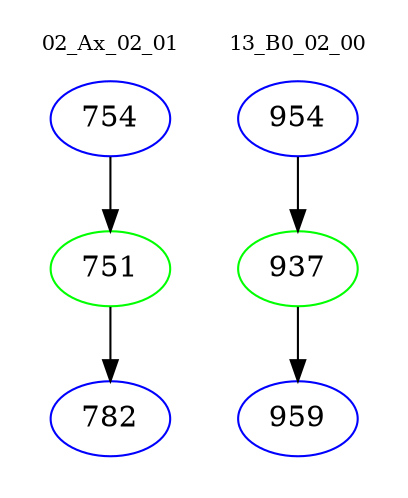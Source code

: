 digraph{
subgraph cluster_0 {
color = white
label = "02_Ax_02_01";
fontsize=10;
T0_754 [label="754", color="blue"]
T0_754 -> T0_751 [color="black"]
T0_751 [label="751", color="green"]
T0_751 -> T0_782 [color="black"]
T0_782 [label="782", color="blue"]
}
subgraph cluster_1 {
color = white
label = "13_B0_02_00";
fontsize=10;
T1_954 [label="954", color="blue"]
T1_954 -> T1_937 [color="black"]
T1_937 [label="937", color="green"]
T1_937 -> T1_959 [color="black"]
T1_959 [label="959", color="blue"]
}
}
